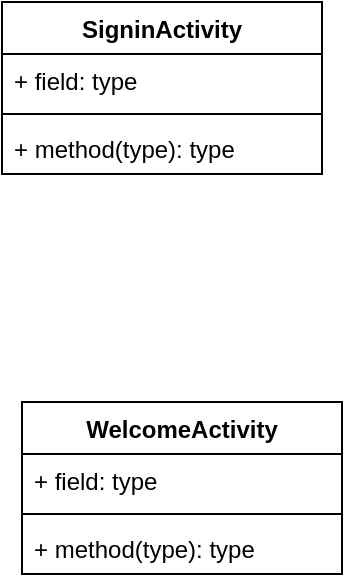 <mxfile version="15.5.1" type="github">
  <diagram id="1dDOty0Qg_UTzz13crn0" name="Page-1">
    <mxGraphModel dx="1038" dy="579" grid="1" gridSize="10" guides="1" tooltips="1" connect="1" arrows="1" fold="1" page="1" pageScale="1" pageWidth="850" pageHeight="1100" math="0" shadow="0">
      <root>
        <mxCell id="0" />
        <mxCell id="1" parent="0" />
        <mxCell id="jCGCFxPsECYK4vQQ7WoR-1" value="SigninActivity" style="swimlane;fontStyle=1;align=center;verticalAlign=top;childLayout=stackLayout;horizontal=1;startSize=26;horizontalStack=0;resizeParent=1;resizeParentMax=0;resizeLast=0;collapsible=1;marginBottom=0;" vertex="1" parent="1">
          <mxGeometry x="330" y="50" width="160" height="86" as="geometry" />
        </mxCell>
        <mxCell id="jCGCFxPsECYK4vQQ7WoR-2" value="+ field: type" style="text;strokeColor=none;fillColor=none;align=left;verticalAlign=top;spacingLeft=4;spacingRight=4;overflow=hidden;rotatable=0;points=[[0,0.5],[1,0.5]];portConstraint=eastwest;" vertex="1" parent="jCGCFxPsECYK4vQQ7WoR-1">
          <mxGeometry y="26" width="160" height="26" as="geometry" />
        </mxCell>
        <mxCell id="jCGCFxPsECYK4vQQ7WoR-3" value="" style="line;strokeWidth=1;fillColor=none;align=left;verticalAlign=middle;spacingTop=-1;spacingLeft=3;spacingRight=3;rotatable=0;labelPosition=right;points=[];portConstraint=eastwest;" vertex="1" parent="jCGCFxPsECYK4vQQ7WoR-1">
          <mxGeometry y="52" width="160" height="8" as="geometry" />
        </mxCell>
        <mxCell id="jCGCFxPsECYK4vQQ7WoR-4" value="+ method(type): type" style="text;strokeColor=none;fillColor=none;align=left;verticalAlign=top;spacingLeft=4;spacingRight=4;overflow=hidden;rotatable=0;points=[[0,0.5],[1,0.5]];portConstraint=eastwest;" vertex="1" parent="jCGCFxPsECYK4vQQ7WoR-1">
          <mxGeometry y="60" width="160" height="26" as="geometry" />
        </mxCell>
        <mxCell id="jCGCFxPsECYK4vQQ7WoR-5" value="WelcomeActivity" style="swimlane;fontStyle=1;align=center;verticalAlign=top;childLayout=stackLayout;horizontal=1;startSize=26;horizontalStack=0;resizeParent=1;resizeParentMax=0;resizeLast=0;collapsible=1;marginBottom=0;" vertex="1" parent="1">
          <mxGeometry x="340" y="250" width="160" height="86" as="geometry" />
        </mxCell>
        <mxCell id="jCGCFxPsECYK4vQQ7WoR-6" value="+ field: type" style="text;strokeColor=none;fillColor=none;align=left;verticalAlign=top;spacingLeft=4;spacingRight=4;overflow=hidden;rotatable=0;points=[[0,0.5],[1,0.5]];portConstraint=eastwest;" vertex="1" parent="jCGCFxPsECYK4vQQ7WoR-5">
          <mxGeometry y="26" width="160" height="26" as="geometry" />
        </mxCell>
        <mxCell id="jCGCFxPsECYK4vQQ7WoR-7" value="" style="line;strokeWidth=1;fillColor=none;align=left;verticalAlign=middle;spacingTop=-1;spacingLeft=3;spacingRight=3;rotatable=0;labelPosition=right;points=[];portConstraint=eastwest;" vertex="1" parent="jCGCFxPsECYK4vQQ7WoR-5">
          <mxGeometry y="52" width="160" height="8" as="geometry" />
        </mxCell>
        <mxCell id="jCGCFxPsECYK4vQQ7WoR-8" value="+ method(type): type" style="text;strokeColor=none;fillColor=none;align=left;verticalAlign=top;spacingLeft=4;spacingRight=4;overflow=hidden;rotatable=0;points=[[0,0.5],[1,0.5]];portConstraint=eastwest;" vertex="1" parent="jCGCFxPsECYK4vQQ7WoR-5">
          <mxGeometry y="60" width="160" height="26" as="geometry" />
        </mxCell>
      </root>
    </mxGraphModel>
  </diagram>
</mxfile>

